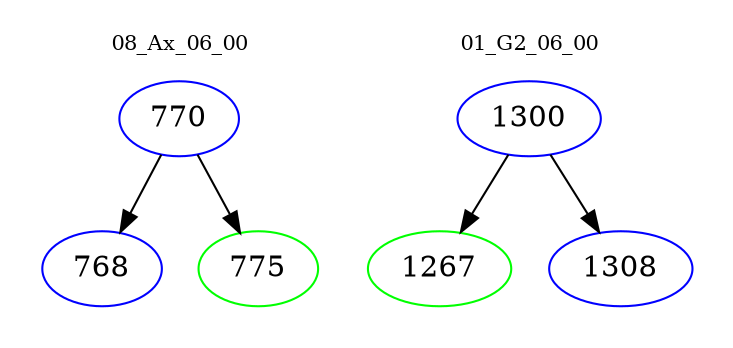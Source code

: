 digraph{
subgraph cluster_0 {
color = white
label = "08_Ax_06_00";
fontsize=10;
T0_770 [label="770", color="blue"]
T0_770 -> T0_768 [color="black"]
T0_768 [label="768", color="blue"]
T0_770 -> T0_775 [color="black"]
T0_775 [label="775", color="green"]
}
subgraph cluster_1 {
color = white
label = "01_G2_06_00";
fontsize=10;
T1_1300 [label="1300", color="blue"]
T1_1300 -> T1_1267 [color="black"]
T1_1267 [label="1267", color="green"]
T1_1300 -> T1_1308 [color="black"]
T1_1308 [label="1308", color="blue"]
}
}
